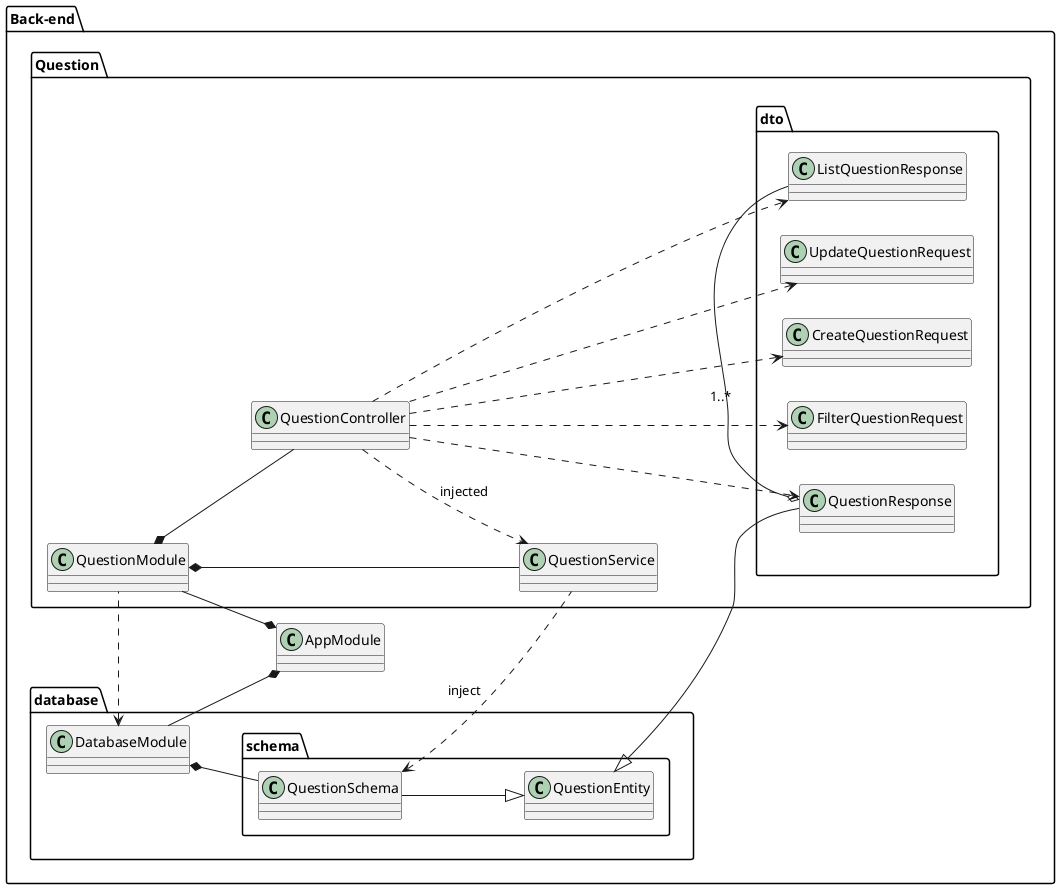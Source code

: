 @startuml
left to right direction
package "Back-end" {
    class AppModule {
    }
    package database{
        class DatabaseModule {
        }
        package schema {
            class QuestionEntity {
            }
            class QuestionSchema {
            }
            QuestionSchema --|> QuestionEntity
        }
        DatabaseModule *-- schema.QuestionSchema
    }

    package "Question" {
        class QuestionController {
        }

        class QuestionService {
        }

        class QuestionModule {
        }

        package "dto" {
            Class FilterQuestionRequest {
            }
            Class CreateQuestionRequest {
            }
            Class UpdateQuestionRequest {
            }
            Class ListQuestionResponse {
            }
            Class QuestionResponse {
            }
            ListQuestionResponse -r-o QuestionResponse:1..*
        }

        QuestionModule *-- QuestionController
        QuestionModule *-- QuestionService
        QuestionController ..> QuestionService : injected
        QuestionController ..> dto.FilterQuestionRequest 
        QuestionController ..> dto.CreateQuestionRequest 
        QuestionController ..> dto.UpdateQuestionRequest 
        QuestionController ..> dto.ListQuestionResponse 
        QuestionController ..> dto.QuestionResponse 
        QuestionService .d[hidden].> dto
    }
    QuestionResponse --|> QuestionEntity
    QuestionModule --* AppModule
    DatabaseModule --* AppModule
    QuestionSchema <.. QuestionService: inject
    DatabaseModule <.. QuestionModule

}
@enduml